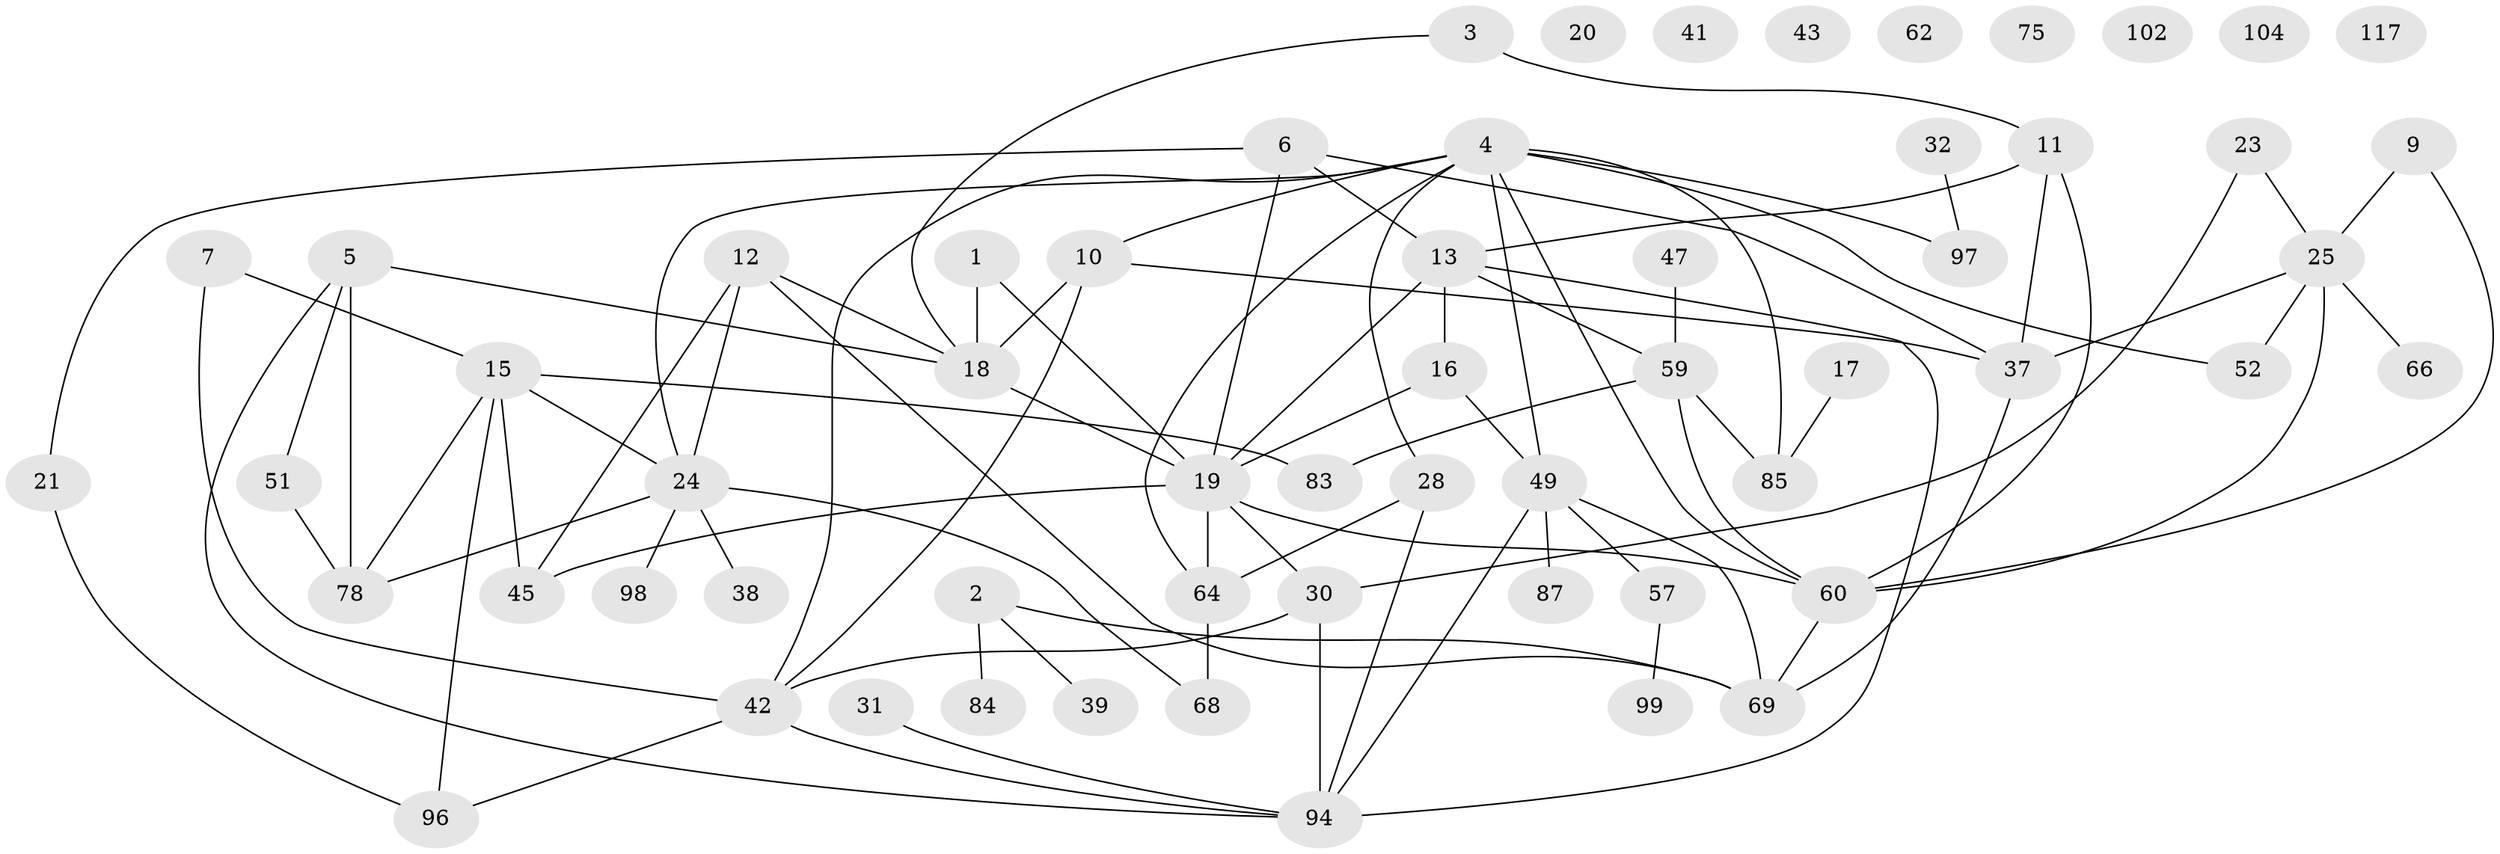 // original degree distribution, {2: 0.2288135593220339, 1: 0.2288135593220339, 5: 0.0847457627118644, 3: 0.22033898305084745, 4: 0.1440677966101695, 0: 0.059322033898305086, 6: 0.025423728813559324, 7: 0.00847457627118644}
// Generated by graph-tools (version 1.1) at 2025/13/03/09/25 04:13:01]
// undirected, 59 vertices, 88 edges
graph export_dot {
graph [start="1"]
  node [color=gray90,style=filled];
  1 [super="+8"];
  2 [super="+22"];
  3;
  4 [super="+56+71+109"];
  5 [super="+79"];
  6 [super="+14"];
  7 [super="+26"];
  9 [super="+50"];
  10 [super="+40+34"];
  11 [super="+46"];
  12 [super="+72"];
  13 [super="+73"];
  15 [super="+36"];
  16 [super="+48"];
  17;
  18 [super="+103+27"];
  19 [super="+33"];
  20;
  21;
  23;
  24 [super="+58+70+44"];
  25 [super="+91+29+35"];
  28;
  30 [super="+116+86"];
  31;
  32 [super="+100"];
  37 [super="+53+105"];
  38 [super="+77"];
  39;
  41;
  42 [super="+74+81"];
  43 [super="+92"];
  45 [super="+107"];
  47;
  49 [super="+54"];
  51;
  52;
  57;
  59 [super="+61"];
  60 [super="+88"];
  62;
  64 [super="+93+65"];
  66;
  68;
  69 [super="+108"];
  75;
  78;
  83;
  84;
  85;
  87;
  94;
  96;
  97;
  98;
  99;
  102;
  104;
  117;
  1 -- 18;
  1 -- 19;
  2 -- 39;
  2 -- 84;
  2 -- 69;
  3 -- 18;
  3 -- 11;
  4 -- 49 [weight=2];
  4 -- 52;
  4 -- 64 [weight=2];
  4 -- 24;
  4 -- 10;
  4 -- 97;
  4 -- 85;
  4 -- 28;
  4 -- 60;
  4 -- 42;
  5 -- 51;
  5 -- 78;
  5 -- 18;
  5 -- 94;
  6 -- 21;
  6 -- 37;
  6 -- 19;
  6 -- 13;
  7 -- 42;
  7 -- 15;
  9 -- 60;
  9 -- 25;
  10 -- 18;
  10 -- 42;
  10 -- 37;
  11 -- 60;
  11 -- 13;
  11 -- 37;
  12 -- 45;
  12 -- 24;
  12 -- 18;
  12 -- 69;
  13 -- 59;
  13 -- 94;
  13 -- 19;
  13 -- 16;
  15 -- 78;
  15 -- 83;
  15 -- 24;
  15 -- 96;
  15 -- 45;
  16 -- 49;
  16 -- 19;
  17 -- 85;
  18 -- 19;
  19 -- 30;
  19 -- 60;
  19 -- 64;
  19 -- 45;
  21 -- 96;
  23 -- 30;
  23 -- 25;
  24 -- 68;
  24 -- 78 [weight=2];
  24 -- 98;
  24 -- 38;
  25 -- 52;
  25 -- 66;
  25 -- 37;
  25 -- 60;
  28 -- 94;
  28 -- 64;
  30 -- 94;
  30 -- 42;
  31 -- 94;
  32 -- 97;
  37 -- 69;
  42 -- 94;
  42 -- 96;
  47 -- 59;
  49 -- 69;
  49 -- 87;
  49 -- 57;
  49 -- 94;
  51 -- 78;
  57 -- 99;
  59 -- 83;
  59 -- 85;
  59 -- 60;
  60 -- 69;
  64 -- 68;
}
